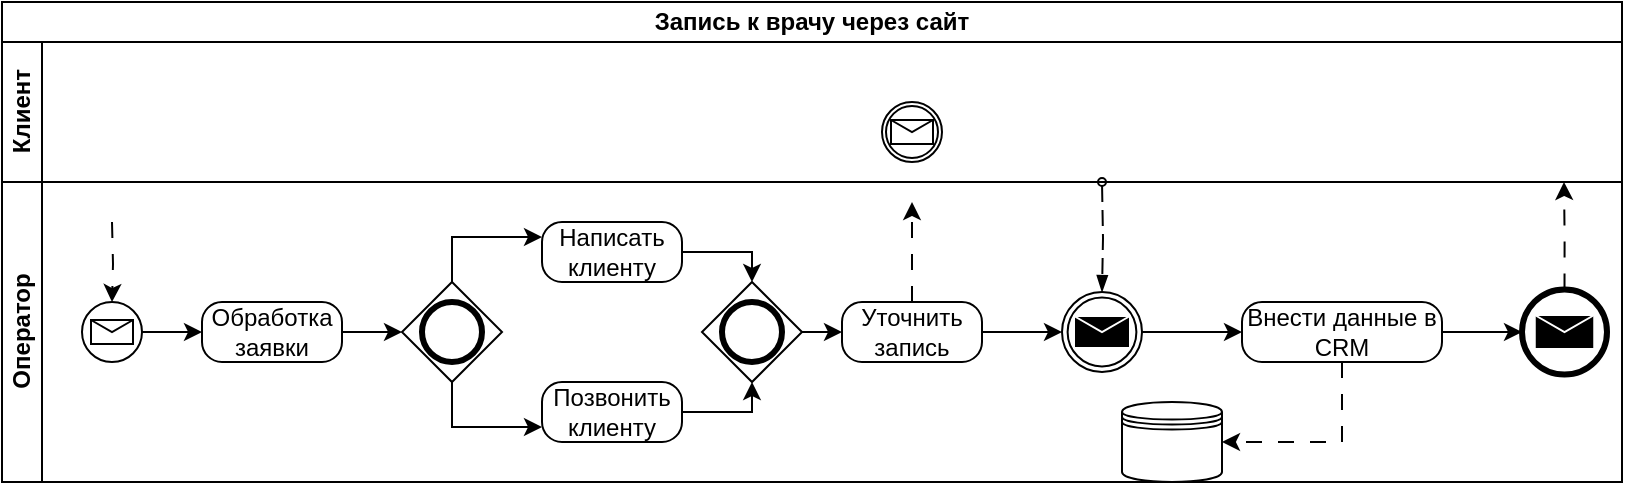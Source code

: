 <mxfile version="22.1.8" type="github">
  <diagram name="Page-1" id="vfPSJDQwJDfUlzHKymxv">
    <mxGraphModel dx="743" dy="1993" grid="1" gridSize="10" guides="1" tooltips="1" connect="1" arrows="1" fold="1" page="1" pageScale="1" pageWidth="900" pageHeight="1600" math="0" shadow="0">
      <root>
        <mxCell id="0" />
        <mxCell id="1" parent="0" />
        <mxCell id="66kblcKJQWJvaiCAF5dI-1" value="Запись к врачу через сайт" style="swimlane;html=1;childLayout=stackLayout;resizeParent=1;resizeParentMax=0;horizontal=1;startSize=20;horizontalStack=0;whiteSpace=wrap;" parent="1" vertex="1">
          <mxGeometry x="30" y="-10" width="810" height="240" as="geometry" />
        </mxCell>
        <mxCell id="66kblcKJQWJvaiCAF5dI-2" value="Клиент" style="swimlane;html=1;startSize=20;horizontal=0;" parent="66kblcKJQWJvaiCAF5dI-1" vertex="1">
          <mxGeometry y="20" width="810" height="70" as="geometry" />
        </mxCell>
        <mxCell id="66kblcKJQWJvaiCAF5dI-17" value="" style="points=[[0.145,0.145,0],[0.5,0,0],[0.855,0.145,0],[1,0.5,0],[0.855,0.855,0],[0.5,1,0],[0.145,0.855,0],[0,0.5,0]];shape=mxgraph.bpmn.event;html=1;verticalLabelPosition=bottom;labelBackgroundColor=#ffffff;verticalAlign=top;align=center;perimeter=ellipsePerimeter;outlineConnect=0;aspect=fixed;outline=boundInt;symbol=message;" parent="66kblcKJQWJvaiCAF5dI-2" vertex="1">
          <mxGeometry x="440" y="30" width="30" height="30" as="geometry" />
        </mxCell>
        <mxCell id="66kblcKJQWJvaiCAF5dI-3" value="Оператор" style="swimlane;html=1;startSize=20;horizontal=0;" parent="66kblcKJQWJvaiCAF5dI-1" vertex="1">
          <mxGeometry y="90" width="810" height="150" as="geometry" />
        </mxCell>
        <mxCell id="66kblcKJQWJvaiCAF5dI-7" style="edgeStyle=orthogonalEdgeStyle;rounded=0;orthogonalLoop=1;jettySize=auto;html=1;dashed=1;dashPattern=8 8;entryX=0.5;entryY=0;entryDx=0;entryDy=0;entryPerimeter=0;" parent="66kblcKJQWJvaiCAF5dI-3" target="66kblcKJQWJvaiCAF5dI-6" edge="1">
          <mxGeometry relative="1" as="geometry">
            <mxPoint x="55" y="-20" as="targetPoint" />
            <mxPoint x="55" y="20" as="sourcePoint" />
          </mxGeometry>
        </mxCell>
        <mxCell id="66kblcKJQWJvaiCAF5dI-6" value="" style="points=[[0.145,0.145,0],[0.5,0,0],[0.855,0.145,0],[1,0.5,0],[0.855,0.855,0],[0.5,1,0],[0.145,0.855,0],[0,0.5,0]];shape=mxgraph.bpmn.event;html=1;verticalLabelPosition=bottom;labelBackgroundColor=#ffffff;verticalAlign=top;align=center;perimeter=ellipsePerimeter;outlineConnect=0;aspect=fixed;outline=standard;symbol=message;" parent="66kblcKJQWJvaiCAF5dI-3" vertex="1">
          <mxGeometry x="40" y="60" width="30" height="30" as="geometry" />
        </mxCell>
        <mxCell id="66kblcKJQWJvaiCAF5dI-8" value="Обработка&lt;br&gt;заявки" style="points=[[0.25,0,0],[0.5,0,0],[0.75,0,0],[1,0.25,0],[1,0.5,0],[1,0.75,0],[0.75,1,0],[0.5,1,0],[0.25,1,0],[0,0.75,0],[0,0.5,0],[0,0.25,0]];shape=mxgraph.bpmn.task;whiteSpace=wrap;rectStyle=rounded;size=10;html=1;container=1;expand=0;collapsible=0;taskMarker=abstract;" parent="66kblcKJQWJvaiCAF5dI-3" vertex="1">
          <mxGeometry x="100" y="60" width="70" height="30" as="geometry" />
        </mxCell>
        <mxCell id="66kblcKJQWJvaiCAF5dI-9" value="Написать клиенту" style="points=[[0.25,0,0],[0.5,0,0],[0.75,0,0],[1,0.25,0],[1,0.5,0],[1,0.75,0],[0.75,1,0],[0.5,1,0],[0.25,1,0],[0,0.75,0],[0,0.5,0],[0,0.25,0]];shape=mxgraph.bpmn.task;whiteSpace=wrap;rectStyle=rounded;size=10;html=1;container=1;expand=0;collapsible=0;taskMarker=abstract;" parent="66kblcKJQWJvaiCAF5dI-3" vertex="1">
          <mxGeometry x="270" y="20" width="70" height="30" as="geometry" />
        </mxCell>
        <mxCell id="66kblcKJQWJvaiCAF5dI-10" value="Позвонить&lt;br&gt;клиенту" style="points=[[0.25,0,0],[0.5,0,0],[0.75,0,0],[1,0.25,0],[1,0.5,0],[1,0.75,0],[0.75,1,0],[0.5,1,0],[0.25,1,0],[0,0.75,0],[0,0.5,0],[0,0.25,0]];shape=mxgraph.bpmn.task;whiteSpace=wrap;rectStyle=rounded;size=10;html=1;container=1;expand=0;collapsible=0;taskMarker=abstract;" parent="66kblcKJQWJvaiCAF5dI-3" vertex="1">
          <mxGeometry x="270" y="100" width="70" height="30" as="geometry" />
        </mxCell>
        <mxCell id="66kblcKJQWJvaiCAF5dI-11" value="" style="points=[[0.25,0.25,0],[0.5,0,0],[0.75,0.25,0],[1,0.5,0],[0.75,0.75,0],[0.5,1,0],[0.25,0.75,0],[0,0.5,0]];shape=mxgraph.bpmn.gateway2;html=1;verticalLabelPosition=bottom;labelBackgroundColor=#ffffff;verticalAlign=top;align=center;perimeter=rhombusPerimeter;outlineConnect=0;outline=end;symbol=general;" parent="66kblcKJQWJvaiCAF5dI-3" vertex="1">
          <mxGeometry x="200" y="50" width="50" height="50" as="geometry" />
        </mxCell>
        <mxCell id="66kblcKJQWJvaiCAF5dI-12" value="" style="points=[[0.25,0.25,0],[0.5,0,0],[0.75,0.25,0],[1,0.5,0],[0.75,0.75,0],[0.5,1,0],[0.25,0.75,0],[0,0.5,0]];shape=mxgraph.bpmn.gateway2;html=1;verticalLabelPosition=bottom;labelBackgroundColor=#ffffff;verticalAlign=top;align=center;perimeter=rhombusPerimeter;outlineConnect=0;outline=end;symbol=general;" parent="66kblcKJQWJvaiCAF5dI-3" vertex="1">
          <mxGeometry x="350" y="50" width="50" height="50" as="geometry" />
        </mxCell>
        <mxCell id="66kblcKJQWJvaiCAF5dI-13" value="Уточнить запись" style="points=[[0.25,0,0],[0.5,0,0],[0.75,0,0],[1,0.25,0],[1,0.5,0],[1,0.75,0],[0.75,1,0],[0.5,1,0],[0.25,1,0],[0,0.75,0],[0,0.5,0],[0,0.25,0]];shape=mxgraph.bpmn.task;whiteSpace=wrap;rectStyle=rounded;size=10;html=1;container=1;expand=0;collapsible=0;taskMarker=abstract;" parent="66kblcKJQWJvaiCAF5dI-3" vertex="1">
          <mxGeometry x="420" y="60" width="70" height="30" as="geometry" />
        </mxCell>
        <mxCell id="66kblcKJQWJvaiCAF5dI-18" value="" style="points=[[0.145,0.145,0],[0.5,0,0],[0.855,0.145,0],[1,0.5,0],[0.855,0.855,0],[0.5,1,0],[0.145,0.855,0],[0,0.5,0]];shape=mxgraph.bpmn.event;html=1;verticalLabelPosition=bottom;labelBackgroundColor=#ffffff;verticalAlign=top;align=center;perimeter=ellipsePerimeter;outlineConnect=0;aspect=fixed;outline=throwing;symbol=message;" parent="66kblcKJQWJvaiCAF5dI-3" vertex="1">
          <mxGeometry x="530" y="55" width="40" height="40" as="geometry" />
        </mxCell>
        <mxCell id="66kblcKJQWJvaiCAF5dI-39" style="edgeStyle=orthogonalEdgeStyle;rounded=0;orthogonalLoop=1;jettySize=auto;html=1;exitX=0.5;exitY=1;exitDx=0;exitDy=0;exitPerimeter=0;entryX=1;entryY=0.5;entryDx=0;entryDy=0;dashed=1;dashPattern=8 8;" parent="66kblcKJQWJvaiCAF5dI-3" source="66kblcKJQWJvaiCAF5dI-20" target="66kblcKJQWJvaiCAF5dI-37" edge="1">
          <mxGeometry relative="1" as="geometry" />
        </mxCell>
        <mxCell id="66kblcKJQWJvaiCAF5dI-20" value="Внести данные в CRM" style="points=[[0.25,0,0],[0.5,0,0],[0.75,0,0],[1,0.25,0],[1,0.5,0],[1,0.75,0],[0.75,1,0],[0.5,1,0],[0.25,1,0],[0,0.75,0],[0,0.5,0],[0,0.25,0]];shape=mxgraph.bpmn.task;whiteSpace=wrap;rectStyle=rounded;size=10;html=1;container=1;expand=0;collapsible=0;taskMarker=abstract;" parent="66kblcKJQWJvaiCAF5dI-3" vertex="1">
          <mxGeometry x="620" y="60" width="100" height="30" as="geometry" />
        </mxCell>
        <mxCell id="66kblcKJQWJvaiCAF5dI-37" value="" style="shape=datastore;html=1;labelPosition=center;verticalLabelPosition=bottom;align=center;verticalAlign=top;" parent="66kblcKJQWJvaiCAF5dI-3" vertex="1">
          <mxGeometry x="560" y="110" width="50" height="40" as="geometry" />
        </mxCell>
        <mxCell id="66kblcKJQWJvaiCAF5dI-38" style="edgeStyle=orthogonalEdgeStyle;rounded=0;orthogonalLoop=1;jettySize=auto;html=1;exitX=1;exitY=0.5;exitDx=0;exitDy=0;exitPerimeter=0;entryX=0;entryY=0.5;entryDx=0;entryDy=0;entryPerimeter=0;" parent="66kblcKJQWJvaiCAF5dI-3" source="66kblcKJQWJvaiCAF5dI-18" target="66kblcKJQWJvaiCAF5dI-20" edge="1">
          <mxGeometry relative="1" as="geometry" />
        </mxCell>
        <mxCell id="66kblcKJQWJvaiCAF5dI-56" style="edgeStyle=orthogonalEdgeStyle;rounded=0;orthogonalLoop=1;jettySize=auto;html=1;exitX=0.5;exitY=0;exitDx=0;exitDy=0;exitPerimeter=0;dashed=1;dashPattern=8 8;" parent="66kblcKJQWJvaiCAF5dI-3" source="66kblcKJQWJvaiCAF5dI-41" edge="1">
          <mxGeometry relative="1" as="geometry">
            <mxPoint x="781" as="targetPoint" />
          </mxGeometry>
        </mxCell>
        <mxCell id="66kblcKJQWJvaiCAF5dI-41" value="" style="points=[[0.145,0.145,0],[0.5,0,0],[0.855,0.145,0],[1,0.5,0],[0.855,0.855,0],[0.5,1,0],[0.145,0.855,0],[0,0.5,0]];shape=mxgraph.bpmn.event;html=1;verticalLabelPosition=bottom;labelBackgroundColor=#ffffff;verticalAlign=top;align=center;perimeter=ellipsePerimeter;outlineConnect=0;aspect=fixed;outline=end;symbol=message;" parent="66kblcKJQWJvaiCAF5dI-3" vertex="1">
          <mxGeometry x="760" y="53.75" width="42.5" height="42.5" as="geometry" />
        </mxCell>
        <mxCell id="66kblcKJQWJvaiCAF5dI-42" style="edgeStyle=orthogonalEdgeStyle;rounded=0;orthogonalLoop=1;jettySize=auto;html=1;exitX=1;exitY=0.5;exitDx=0;exitDy=0;exitPerimeter=0;entryX=0;entryY=0.5;entryDx=0;entryDy=0;entryPerimeter=0;" parent="66kblcKJQWJvaiCAF5dI-3" source="66kblcKJQWJvaiCAF5dI-20" target="66kblcKJQWJvaiCAF5dI-41" edge="1">
          <mxGeometry relative="1" as="geometry" />
        </mxCell>
        <mxCell id="66kblcKJQWJvaiCAF5dI-46" style="edgeStyle=orthogonalEdgeStyle;rounded=0;orthogonalLoop=1;jettySize=auto;html=1;exitX=1;exitY=0.5;exitDx=0;exitDy=0;exitPerimeter=0;entryX=0;entryY=0.5;entryDx=0;entryDy=0;entryPerimeter=0;" parent="66kblcKJQWJvaiCAF5dI-3" source="66kblcKJQWJvaiCAF5dI-6" target="66kblcKJQWJvaiCAF5dI-8" edge="1">
          <mxGeometry relative="1" as="geometry" />
        </mxCell>
        <mxCell id="66kblcKJQWJvaiCAF5dI-47" style="edgeStyle=orthogonalEdgeStyle;rounded=0;orthogonalLoop=1;jettySize=auto;html=1;exitX=1;exitY=0.5;exitDx=0;exitDy=0;exitPerimeter=0;entryX=0;entryY=0.5;entryDx=0;entryDy=0;entryPerimeter=0;" parent="66kblcKJQWJvaiCAF5dI-3" source="66kblcKJQWJvaiCAF5dI-8" target="66kblcKJQWJvaiCAF5dI-11" edge="1">
          <mxGeometry relative="1" as="geometry" />
        </mxCell>
        <mxCell id="66kblcKJQWJvaiCAF5dI-48" style="edgeStyle=orthogonalEdgeStyle;rounded=0;orthogonalLoop=1;jettySize=auto;html=1;exitX=0.5;exitY=0;exitDx=0;exitDy=0;exitPerimeter=0;entryX=0;entryY=0.25;entryDx=0;entryDy=0;entryPerimeter=0;" parent="66kblcKJQWJvaiCAF5dI-3" source="66kblcKJQWJvaiCAF5dI-11" target="66kblcKJQWJvaiCAF5dI-9" edge="1">
          <mxGeometry relative="1" as="geometry">
            <mxPoint x="225" y="30" as="targetPoint" />
          </mxGeometry>
        </mxCell>
        <mxCell id="66kblcKJQWJvaiCAF5dI-16" style="edgeStyle=orthogonalEdgeStyle;rounded=0;orthogonalLoop=1;jettySize=auto;html=1;exitX=0.5;exitY=0;exitDx=0;exitDy=0;exitPerimeter=0;entryX=0.5;entryY=1;entryDx=0;entryDy=0;entryPerimeter=0;dashed=1;dashPattern=8 8;" parent="66kblcKJQWJvaiCAF5dI-3" source="66kblcKJQWJvaiCAF5dI-13" edge="1">
          <mxGeometry relative="1" as="geometry">
            <mxPoint x="455" y="10" as="targetPoint" />
          </mxGeometry>
        </mxCell>
        <mxCell id="66kblcKJQWJvaiCAF5dI-19" value="" style="dashed=1;dashPattern=8 4;endArrow=blockThin;endFill=1;startArrow=oval;startFill=0;endSize=6;startSize=4;html=1;rounded=0;edgeStyle=orthogonalEdgeStyle;entryX=0.5;entryY=0;entryDx=0;entryDy=0;entryPerimeter=0;" parent="66kblcKJQWJvaiCAF5dI-3" target="66kblcKJQWJvaiCAF5dI-18" edge="1">
          <mxGeometry width="160" relative="1" as="geometry">
            <mxPoint x="550" as="sourcePoint" />
            <mxPoint x="600" y="80" as="targetPoint" />
          </mxGeometry>
        </mxCell>
        <mxCell id="66kblcKJQWJvaiCAF5dI-49" style="edgeStyle=orthogonalEdgeStyle;rounded=0;orthogonalLoop=1;jettySize=auto;html=1;exitX=0.5;exitY=1;exitDx=0;exitDy=0;exitPerimeter=0;entryX=0;entryY=0.75;entryDx=0;entryDy=0;entryPerimeter=0;" parent="66kblcKJQWJvaiCAF5dI-3" source="66kblcKJQWJvaiCAF5dI-11" target="66kblcKJQWJvaiCAF5dI-10" edge="1">
          <mxGeometry relative="1" as="geometry" />
        </mxCell>
        <mxCell id="66kblcKJQWJvaiCAF5dI-50" style="edgeStyle=orthogonalEdgeStyle;rounded=0;orthogonalLoop=1;jettySize=auto;html=1;exitX=1;exitY=0.5;exitDx=0;exitDy=0;exitPerimeter=0;entryX=0.5;entryY=1;entryDx=0;entryDy=0;entryPerimeter=0;" parent="66kblcKJQWJvaiCAF5dI-3" source="66kblcKJQWJvaiCAF5dI-10" target="66kblcKJQWJvaiCAF5dI-12" edge="1">
          <mxGeometry relative="1" as="geometry" />
        </mxCell>
        <mxCell id="66kblcKJQWJvaiCAF5dI-51" style="edgeStyle=orthogonalEdgeStyle;rounded=0;orthogonalLoop=1;jettySize=auto;html=1;exitX=1;exitY=0.5;exitDx=0;exitDy=0;exitPerimeter=0;entryX=0.5;entryY=0;entryDx=0;entryDy=0;entryPerimeter=0;" parent="66kblcKJQWJvaiCAF5dI-3" source="66kblcKJQWJvaiCAF5dI-9" target="66kblcKJQWJvaiCAF5dI-12" edge="1">
          <mxGeometry relative="1" as="geometry" />
        </mxCell>
        <mxCell id="66kblcKJQWJvaiCAF5dI-52" style="edgeStyle=orthogonalEdgeStyle;rounded=0;orthogonalLoop=1;jettySize=auto;html=1;exitX=1;exitY=0.5;exitDx=0;exitDy=0;exitPerimeter=0;entryX=0;entryY=0.5;entryDx=0;entryDy=0;entryPerimeter=0;" parent="66kblcKJQWJvaiCAF5dI-3" source="66kblcKJQWJvaiCAF5dI-12" target="66kblcKJQWJvaiCAF5dI-13" edge="1">
          <mxGeometry relative="1" as="geometry" />
        </mxCell>
        <mxCell id="66kblcKJQWJvaiCAF5dI-53" style="edgeStyle=orthogonalEdgeStyle;rounded=0;orthogonalLoop=1;jettySize=auto;html=1;exitX=1;exitY=0.5;exitDx=0;exitDy=0;exitPerimeter=0;entryX=0;entryY=0.5;entryDx=0;entryDy=0;entryPerimeter=0;" parent="66kblcKJQWJvaiCAF5dI-3" source="66kblcKJQWJvaiCAF5dI-13" target="66kblcKJQWJvaiCAF5dI-18" edge="1">
          <mxGeometry relative="1" as="geometry" />
        </mxCell>
      </root>
    </mxGraphModel>
  </diagram>
</mxfile>
